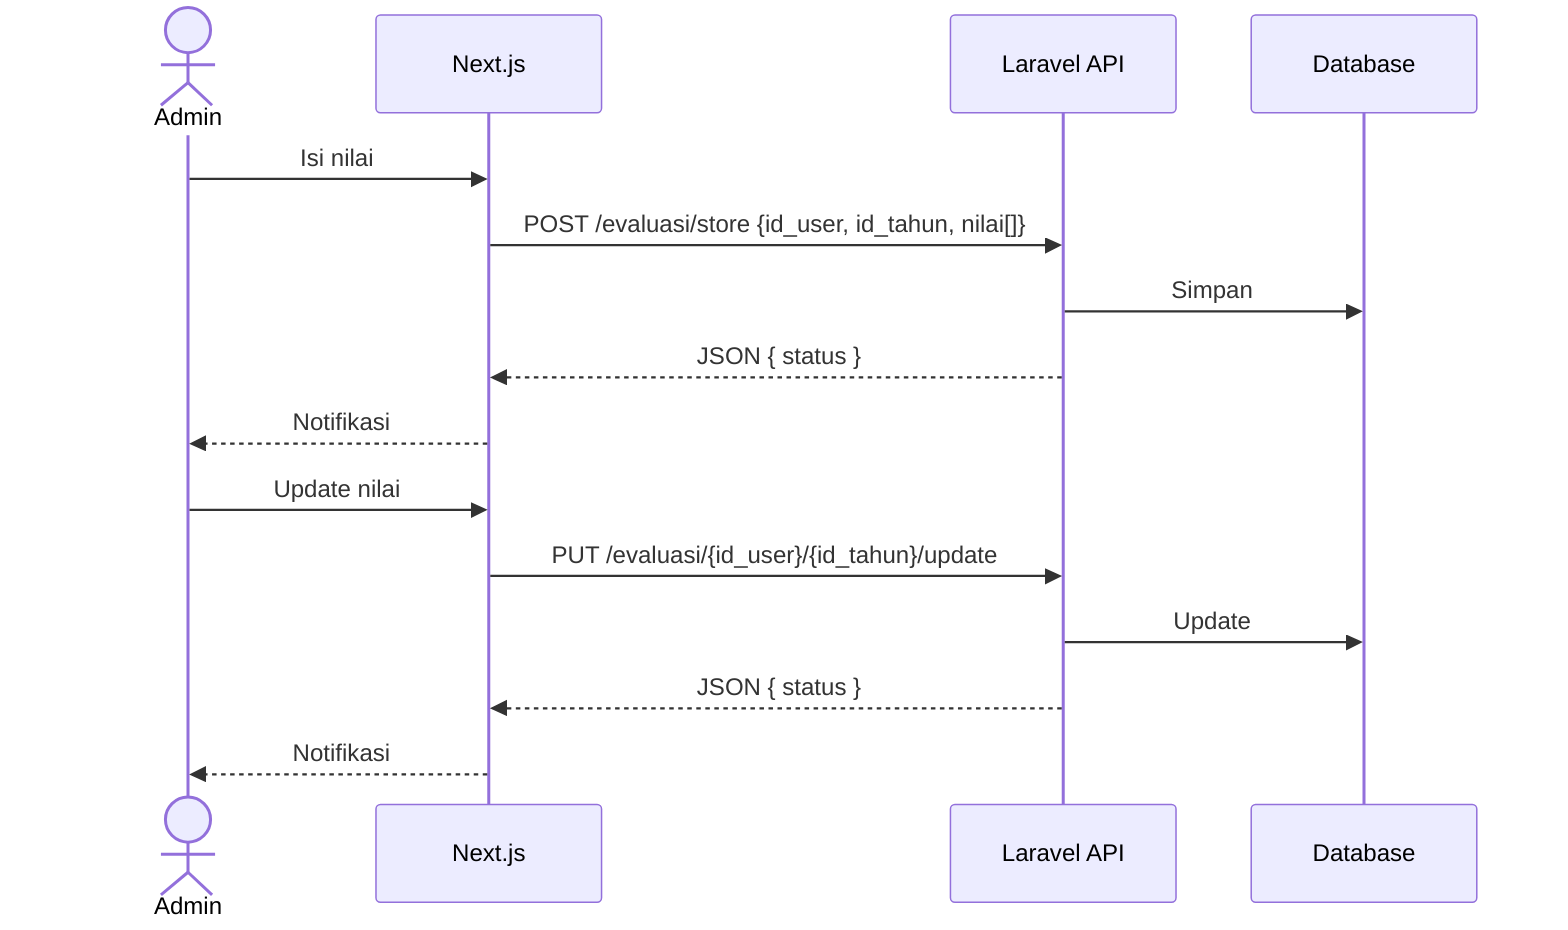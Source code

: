 sequenceDiagram
    actor Admin
    participant FE as Next.js
    participant API as Laravel API
    participant DB as Database

    Admin->>FE: Isi nilai
    FE->>API: POST /evaluasi/store {id_user, id_tahun, nilai[]}
    API->>DB: Simpan
    API-->>FE: JSON { status }
    FE-->>Admin: Notifikasi

    Admin->>FE: Update nilai
    FE->>API: PUT /evaluasi/{id_user}/{id_tahun}/update
    API->>DB: Update
    API-->>FE: JSON { status }
    FE-->>Admin: Notifikasi